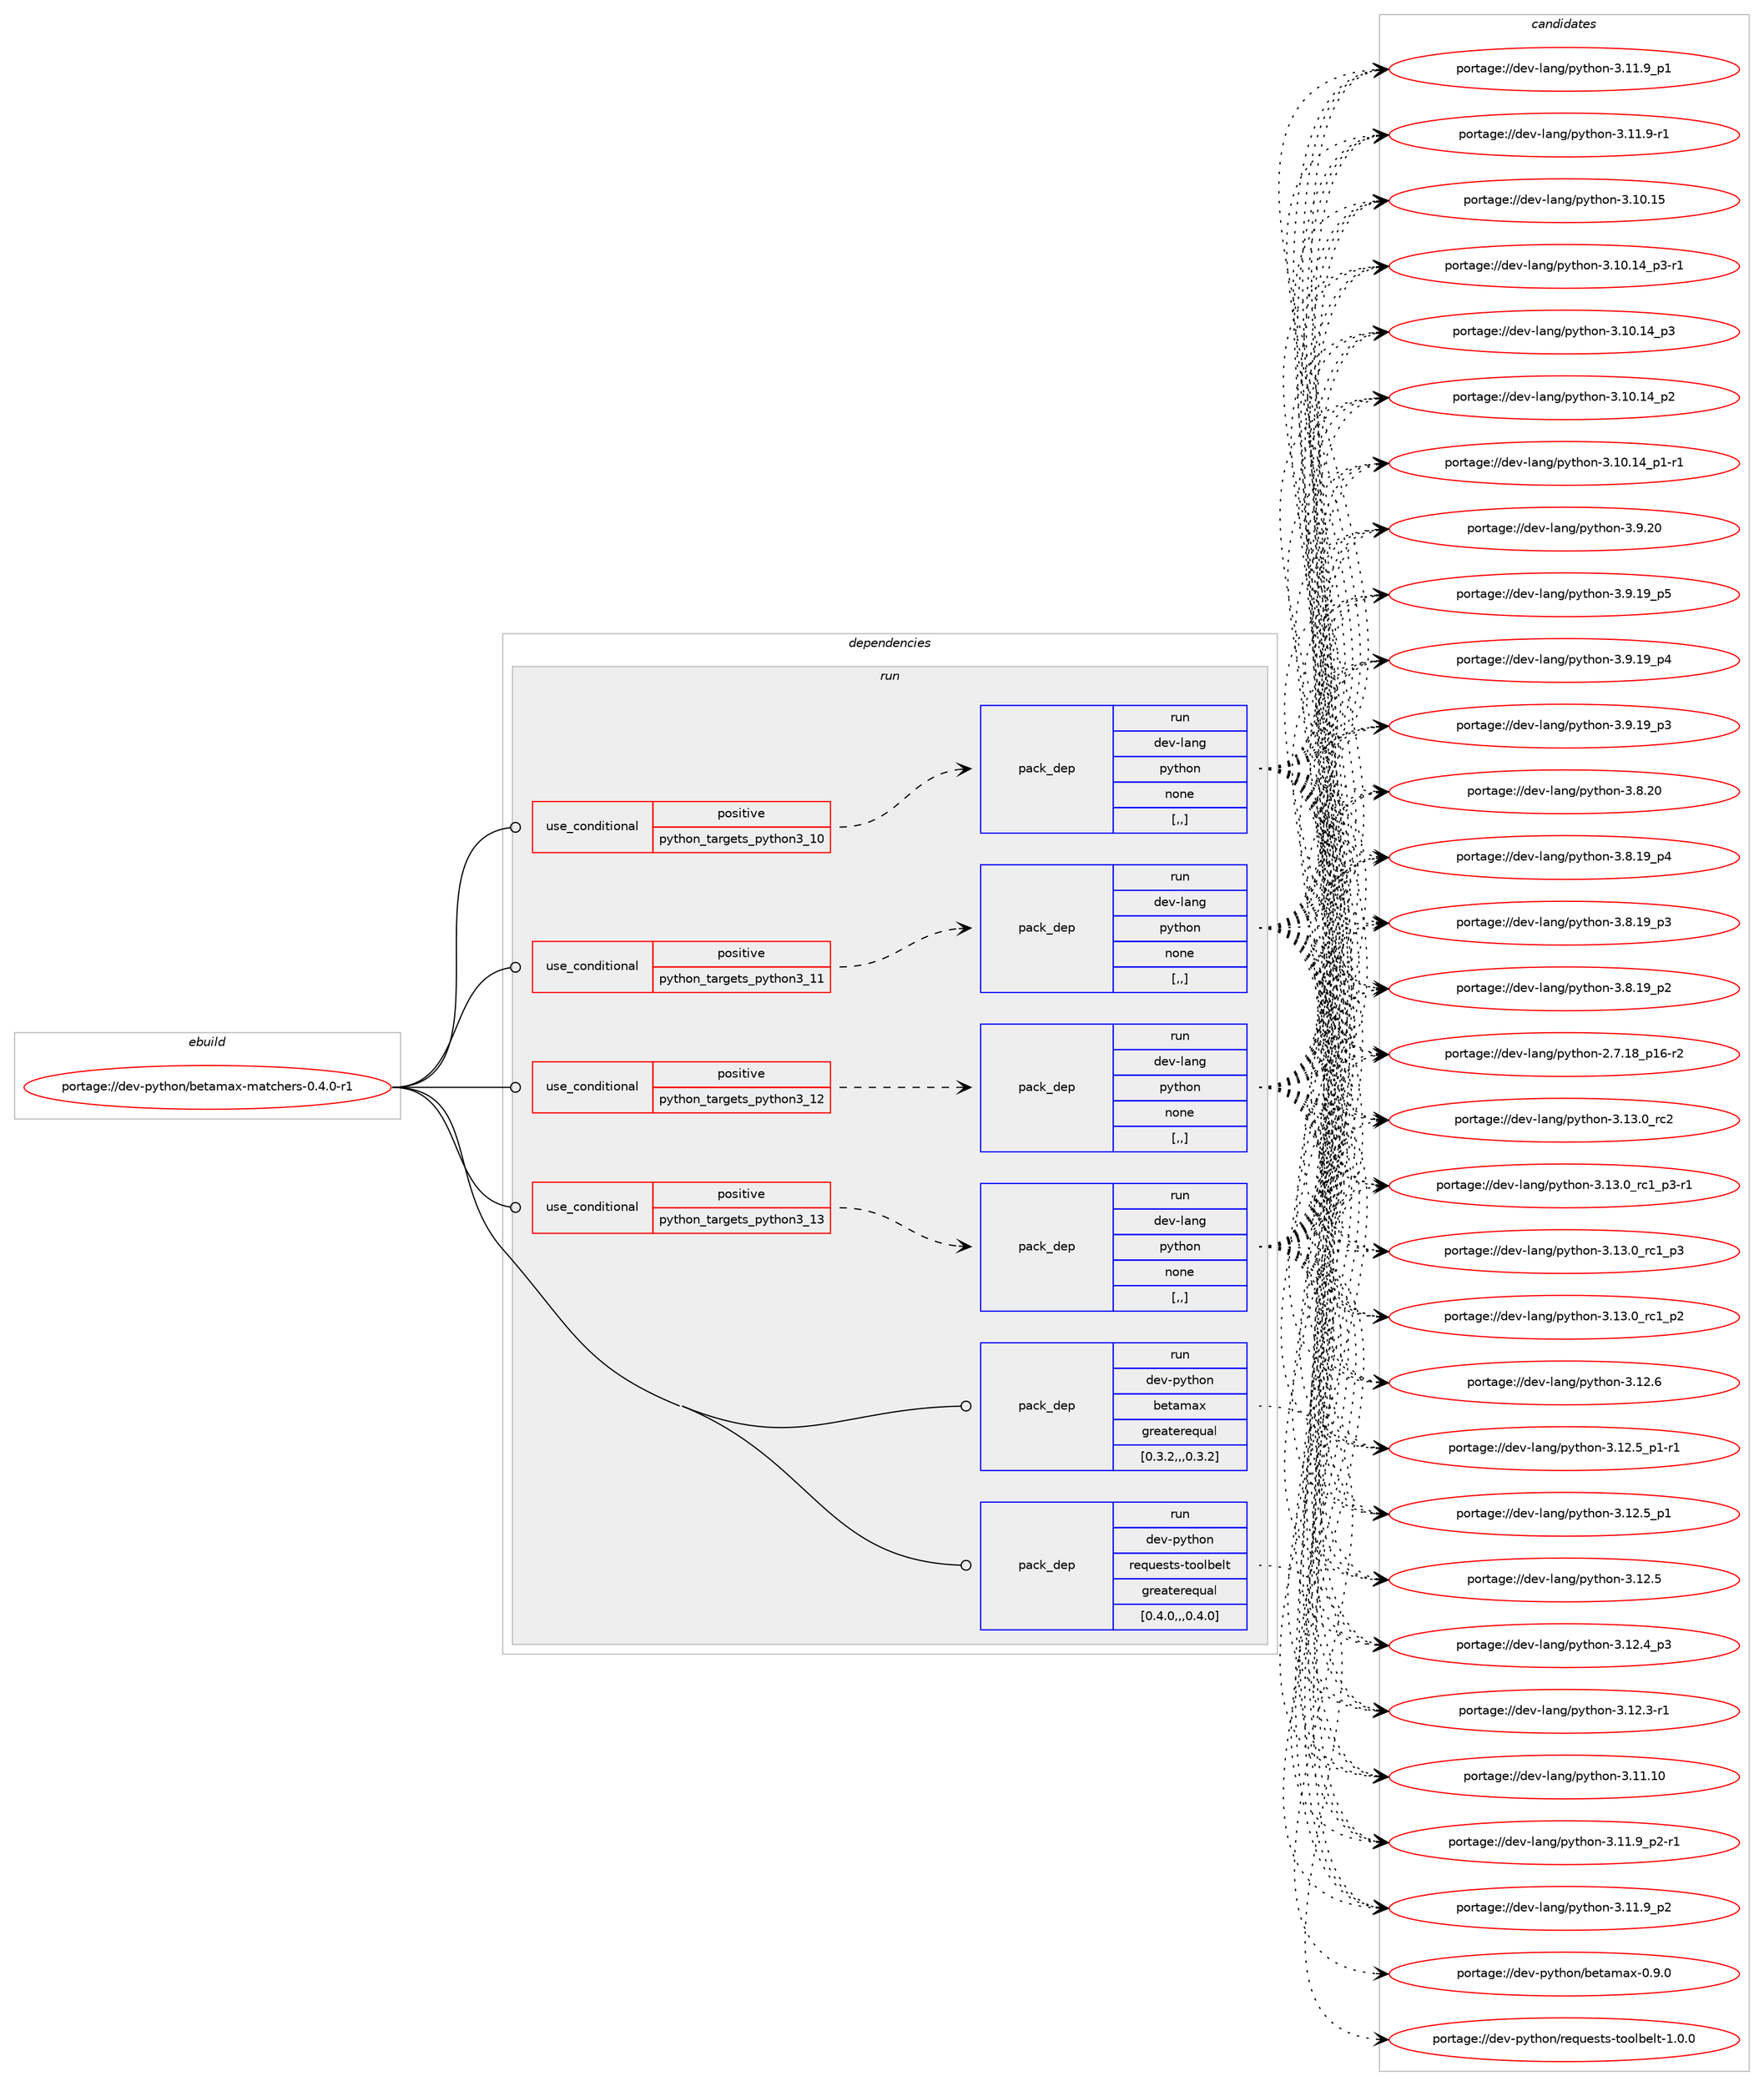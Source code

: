 digraph prolog {

# *************
# Graph options
# *************

newrank=true;
concentrate=true;
compound=true;
graph [rankdir=LR,fontname=Helvetica,fontsize=10,ranksep=1.5];#, ranksep=2.5, nodesep=0.2];
edge  [arrowhead=vee];
node  [fontname=Helvetica,fontsize=10];

# **********
# The ebuild
# **********

subgraph cluster_leftcol {
color=gray;
label=<<i>ebuild</i>>;
id [label="portage://dev-python/betamax-matchers-0.4.0-r1", color=red, width=4, href="../dev-python/betamax-matchers-0.4.0-r1.svg"];
}

# ****************
# The dependencies
# ****************

subgraph cluster_midcol {
color=gray;
label=<<i>dependencies</i>>;
subgraph cluster_compile {
fillcolor="#eeeeee";
style=filled;
label=<<i>compile</i>>;
}
subgraph cluster_compileandrun {
fillcolor="#eeeeee";
style=filled;
label=<<i>compile and run</i>>;
}
subgraph cluster_run {
fillcolor="#eeeeee";
style=filled;
label=<<i>run</i>>;
subgraph cond161501 {
dependency636884 [label=<<TABLE BORDER="0" CELLBORDER="1" CELLSPACING="0" CELLPADDING="4"><TR><TD ROWSPAN="3" CELLPADDING="10">use_conditional</TD></TR><TR><TD>positive</TD></TR><TR><TD>python_targets_python3_10</TD></TR></TABLE>>, shape=none, color=red];
subgraph pack470569 {
dependency636885 [label=<<TABLE BORDER="0" CELLBORDER="1" CELLSPACING="0" CELLPADDING="4" WIDTH="220"><TR><TD ROWSPAN="6" CELLPADDING="30">pack_dep</TD></TR><TR><TD WIDTH="110">run</TD></TR><TR><TD>dev-lang</TD></TR><TR><TD>python</TD></TR><TR><TD>none</TD></TR><TR><TD>[,,]</TD></TR></TABLE>>, shape=none, color=blue];
}
dependency636884:e -> dependency636885:w [weight=20,style="dashed",arrowhead="vee"];
}
id:e -> dependency636884:w [weight=20,style="solid",arrowhead="odot"];
subgraph cond161502 {
dependency636886 [label=<<TABLE BORDER="0" CELLBORDER="1" CELLSPACING="0" CELLPADDING="4"><TR><TD ROWSPAN="3" CELLPADDING="10">use_conditional</TD></TR><TR><TD>positive</TD></TR><TR><TD>python_targets_python3_11</TD></TR></TABLE>>, shape=none, color=red];
subgraph pack470570 {
dependency636887 [label=<<TABLE BORDER="0" CELLBORDER="1" CELLSPACING="0" CELLPADDING="4" WIDTH="220"><TR><TD ROWSPAN="6" CELLPADDING="30">pack_dep</TD></TR><TR><TD WIDTH="110">run</TD></TR><TR><TD>dev-lang</TD></TR><TR><TD>python</TD></TR><TR><TD>none</TD></TR><TR><TD>[,,]</TD></TR></TABLE>>, shape=none, color=blue];
}
dependency636886:e -> dependency636887:w [weight=20,style="dashed",arrowhead="vee"];
}
id:e -> dependency636886:w [weight=20,style="solid",arrowhead="odot"];
subgraph cond161503 {
dependency636888 [label=<<TABLE BORDER="0" CELLBORDER="1" CELLSPACING="0" CELLPADDING="4"><TR><TD ROWSPAN="3" CELLPADDING="10">use_conditional</TD></TR><TR><TD>positive</TD></TR><TR><TD>python_targets_python3_12</TD></TR></TABLE>>, shape=none, color=red];
subgraph pack470571 {
dependency636889 [label=<<TABLE BORDER="0" CELLBORDER="1" CELLSPACING="0" CELLPADDING="4" WIDTH="220"><TR><TD ROWSPAN="6" CELLPADDING="30">pack_dep</TD></TR><TR><TD WIDTH="110">run</TD></TR><TR><TD>dev-lang</TD></TR><TR><TD>python</TD></TR><TR><TD>none</TD></TR><TR><TD>[,,]</TD></TR></TABLE>>, shape=none, color=blue];
}
dependency636888:e -> dependency636889:w [weight=20,style="dashed",arrowhead="vee"];
}
id:e -> dependency636888:w [weight=20,style="solid",arrowhead="odot"];
subgraph cond161504 {
dependency636890 [label=<<TABLE BORDER="0" CELLBORDER="1" CELLSPACING="0" CELLPADDING="4"><TR><TD ROWSPAN="3" CELLPADDING="10">use_conditional</TD></TR><TR><TD>positive</TD></TR><TR><TD>python_targets_python3_13</TD></TR></TABLE>>, shape=none, color=red];
subgraph pack470572 {
dependency636891 [label=<<TABLE BORDER="0" CELLBORDER="1" CELLSPACING="0" CELLPADDING="4" WIDTH="220"><TR><TD ROWSPAN="6" CELLPADDING="30">pack_dep</TD></TR><TR><TD WIDTH="110">run</TD></TR><TR><TD>dev-lang</TD></TR><TR><TD>python</TD></TR><TR><TD>none</TD></TR><TR><TD>[,,]</TD></TR></TABLE>>, shape=none, color=blue];
}
dependency636890:e -> dependency636891:w [weight=20,style="dashed",arrowhead="vee"];
}
id:e -> dependency636890:w [weight=20,style="solid",arrowhead="odot"];
subgraph pack470573 {
dependency636892 [label=<<TABLE BORDER="0" CELLBORDER="1" CELLSPACING="0" CELLPADDING="4" WIDTH="220"><TR><TD ROWSPAN="6" CELLPADDING="30">pack_dep</TD></TR><TR><TD WIDTH="110">run</TD></TR><TR><TD>dev-python</TD></TR><TR><TD>betamax</TD></TR><TR><TD>greaterequal</TD></TR><TR><TD>[0.3.2,,,0.3.2]</TD></TR></TABLE>>, shape=none, color=blue];
}
id:e -> dependency636892:w [weight=20,style="solid",arrowhead="odot"];
subgraph pack470574 {
dependency636893 [label=<<TABLE BORDER="0" CELLBORDER="1" CELLSPACING="0" CELLPADDING="4" WIDTH="220"><TR><TD ROWSPAN="6" CELLPADDING="30">pack_dep</TD></TR><TR><TD WIDTH="110">run</TD></TR><TR><TD>dev-python</TD></TR><TR><TD>requests-toolbelt</TD></TR><TR><TD>greaterequal</TD></TR><TR><TD>[0.4.0,,,0.4.0]</TD></TR></TABLE>>, shape=none, color=blue];
}
id:e -> dependency636893:w [weight=20,style="solid",arrowhead="odot"];
}
}

# **************
# The candidates
# **************

subgraph cluster_choices {
rank=same;
color=gray;
label=<<i>candidates</i>>;

subgraph choice470569 {
color=black;
nodesep=1;
choice10010111845108971101034711212111610411111045514649514648951149950 [label="portage://dev-lang/python-3.13.0_rc2", color=red, width=4,href="../dev-lang/python-3.13.0_rc2.svg"];
choice1001011184510897110103471121211161041111104551464951464895114994995112514511449 [label="portage://dev-lang/python-3.13.0_rc1_p3-r1", color=red, width=4,href="../dev-lang/python-3.13.0_rc1_p3-r1.svg"];
choice100101118451089711010347112121116104111110455146495146489511499499511251 [label="portage://dev-lang/python-3.13.0_rc1_p3", color=red, width=4,href="../dev-lang/python-3.13.0_rc1_p3.svg"];
choice100101118451089711010347112121116104111110455146495146489511499499511250 [label="portage://dev-lang/python-3.13.0_rc1_p2", color=red, width=4,href="../dev-lang/python-3.13.0_rc1_p2.svg"];
choice10010111845108971101034711212111610411111045514649504654 [label="portage://dev-lang/python-3.12.6", color=red, width=4,href="../dev-lang/python-3.12.6.svg"];
choice1001011184510897110103471121211161041111104551464950465395112494511449 [label="portage://dev-lang/python-3.12.5_p1-r1", color=red, width=4,href="../dev-lang/python-3.12.5_p1-r1.svg"];
choice100101118451089711010347112121116104111110455146495046539511249 [label="portage://dev-lang/python-3.12.5_p1", color=red, width=4,href="../dev-lang/python-3.12.5_p1.svg"];
choice10010111845108971101034711212111610411111045514649504653 [label="portage://dev-lang/python-3.12.5", color=red, width=4,href="../dev-lang/python-3.12.5.svg"];
choice100101118451089711010347112121116104111110455146495046529511251 [label="portage://dev-lang/python-3.12.4_p3", color=red, width=4,href="../dev-lang/python-3.12.4_p3.svg"];
choice100101118451089711010347112121116104111110455146495046514511449 [label="portage://dev-lang/python-3.12.3-r1", color=red, width=4,href="../dev-lang/python-3.12.3-r1.svg"];
choice1001011184510897110103471121211161041111104551464949464948 [label="portage://dev-lang/python-3.11.10", color=red, width=4,href="../dev-lang/python-3.11.10.svg"];
choice1001011184510897110103471121211161041111104551464949465795112504511449 [label="portage://dev-lang/python-3.11.9_p2-r1", color=red, width=4,href="../dev-lang/python-3.11.9_p2-r1.svg"];
choice100101118451089711010347112121116104111110455146494946579511250 [label="portage://dev-lang/python-3.11.9_p2", color=red, width=4,href="../dev-lang/python-3.11.9_p2.svg"];
choice100101118451089711010347112121116104111110455146494946579511249 [label="portage://dev-lang/python-3.11.9_p1", color=red, width=4,href="../dev-lang/python-3.11.9_p1.svg"];
choice100101118451089711010347112121116104111110455146494946574511449 [label="portage://dev-lang/python-3.11.9-r1", color=red, width=4,href="../dev-lang/python-3.11.9-r1.svg"];
choice1001011184510897110103471121211161041111104551464948464953 [label="portage://dev-lang/python-3.10.15", color=red, width=4,href="../dev-lang/python-3.10.15.svg"];
choice100101118451089711010347112121116104111110455146494846495295112514511449 [label="portage://dev-lang/python-3.10.14_p3-r1", color=red, width=4,href="../dev-lang/python-3.10.14_p3-r1.svg"];
choice10010111845108971101034711212111610411111045514649484649529511251 [label="portage://dev-lang/python-3.10.14_p3", color=red, width=4,href="../dev-lang/python-3.10.14_p3.svg"];
choice10010111845108971101034711212111610411111045514649484649529511250 [label="portage://dev-lang/python-3.10.14_p2", color=red, width=4,href="../dev-lang/python-3.10.14_p2.svg"];
choice100101118451089711010347112121116104111110455146494846495295112494511449 [label="portage://dev-lang/python-3.10.14_p1-r1", color=red, width=4,href="../dev-lang/python-3.10.14_p1-r1.svg"];
choice10010111845108971101034711212111610411111045514657465048 [label="portage://dev-lang/python-3.9.20", color=red, width=4,href="../dev-lang/python-3.9.20.svg"];
choice100101118451089711010347112121116104111110455146574649579511253 [label="portage://dev-lang/python-3.9.19_p5", color=red, width=4,href="../dev-lang/python-3.9.19_p5.svg"];
choice100101118451089711010347112121116104111110455146574649579511252 [label="portage://dev-lang/python-3.9.19_p4", color=red, width=4,href="../dev-lang/python-3.9.19_p4.svg"];
choice100101118451089711010347112121116104111110455146574649579511251 [label="portage://dev-lang/python-3.9.19_p3", color=red, width=4,href="../dev-lang/python-3.9.19_p3.svg"];
choice10010111845108971101034711212111610411111045514656465048 [label="portage://dev-lang/python-3.8.20", color=red, width=4,href="../dev-lang/python-3.8.20.svg"];
choice100101118451089711010347112121116104111110455146564649579511252 [label="portage://dev-lang/python-3.8.19_p4", color=red, width=4,href="../dev-lang/python-3.8.19_p4.svg"];
choice100101118451089711010347112121116104111110455146564649579511251 [label="portage://dev-lang/python-3.8.19_p3", color=red, width=4,href="../dev-lang/python-3.8.19_p3.svg"];
choice100101118451089711010347112121116104111110455146564649579511250 [label="portage://dev-lang/python-3.8.19_p2", color=red, width=4,href="../dev-lang/python-3.8.19_p2.svg"];
choice100101118451089711010347112121116104111110455046554649569511249544511450 [label="portage://dev-lang/python-2.7.18_p16-r2", color=red, width=4,href="../dev-lang/python-2.7.18_p16-r2.svg"];
dependency636885:e -> choice10010111845108971101034711212111610411111045514649514648951149950:w [style=dotted,weight="100"];
dependency636885:e -> choice1001011184510897110103471121211161041111104551464951464895114994995112514511449:w [style=dotted,weight="100"];
dependency636885:e -> choice100101118451089711010347112121116104111110455146495146489511499499511251:w [style=dotted,weight="100"];
dependency636885:e -> choice100101118451089711010347112121116104111110455146495146489511499499511250:w [style=dotted,weight="100"];
dependency636885:e -> choice10010111845108971101034711212111610411111045514649504654:w [style=dotted,weight="100"];
dependency636885:e -> choice1001011184510897110103471121211161041111104551464950465395112494511449:w [style=dotted,weight="100"];
dependency636885:e -> choice100101118451089711010347112121116104111110455146495046539511249:w [style=dotted,weight="100"];
dependency636885:e -> choice10010111845108971101034711212111610411111045514649504653:w [style=dotted,weight="100"];
dependency636885:e -> choice100101118451089711010347112121116104111110455146495046529511251:w [style=dotted,weight="100"];
dependency636885:e -> choice100101118451089711010347112121116104111110455146495046514511449:w [style=dotted,weight="100"];
dependency636885:e -> choice1001011184510897110103471121211161041111104551464949464948:w [style=dotted,weight="100"];
dependency636885:e -> choice1001011184510897110103471121211161041111104551464949465795112504511449:w [style=dotted,weight="100"];
dependency636885:e -> choice100101118451089711010347112121116104111110455146494946579511250:w [style=dotted,weight="100"];
dependency636885:e -> choice100101118451089711010347112121116104111110455146494946579511249:w [style=dotted,weight="100"];
dependency636885:e -> choice100101118451089711010347112121116104111110455146494946574511449:w [style=dotted,weight="100"];
dependency636885:e -> choice1001011184510897110103471121211161041111104551464948464953:w [style=dotted,weight="100"];
dependency636885:e -> choice100101118451089711010347112121116104111110455146494846495295112514511449:w [style=dotted,weight="100"];
dependency636885:e -> choice10010111845108971101034711212111610411111045514649484649529511251:w [style=dotted,weight="100"];
dependency636885:e -> choice10010111845108971101034711212111610411111045514649484649529511250:w [style=dotted,weight="100"];
dependency636885:e -> choice100101118451089711010347112121116104111110455146494846495295112494511449:w [style=dotted,weight="100"];
dependency636885:e -> choice10010111845108971101034711212111610411111045514657465048:w [style=dotted,weight="100"];
dependency636885:e -> choice100101118451089711010347112121116104111110455146574649579511253:w [style=dotted,weight="100"];
dependency636885:e -> choice100101118451089711010347112121116104111110455146574649579511252:w [style=dotted,weight="100"];
dependency636885:e -> choice100101118451089711010347112121116104111110455146574649579511251:w [style=dotted,weight="100"];
dependency636885:e -> choice10010111845108971101034711212111610411111045514656465048:w [style=dotted,weight="100"];
dependency636885:e -> choice100101118451089711010347112121116104111110455146564649579511252:w [style=dotted,weight="100"];
dependency636885:e -> choice100101118451089711010347112121116104111110455146564649579511251:w [style=dotted,weight="100"];
dependency636885:e -> choice100101118451089711010347112121116104111110455146564649579511250:w [style=dotted,weight="100"];
dependency636885:e -> choice100101118451089711010347112121116104111110455046554649569511249544511450:w [style=dotted,weight="100"];
}
subgraph choice470570 {
color=black;
nodesep=1;
choice10010111845108971101034711212111610411111045514649514648951149950 [label="portage://dev-lang/python-3.13.0_rc2", color=red, width=4,href="../dev-lang/python-3.13.0_rc2.svg"];
choice1001011184510897110103471121211161041111104551464951464895114994995112514511449 [label="portage://dev-lang/python-3.13.0_rc1_p3-r1", color=red, width=4,href="../dev-lang/python-3.13.0_rc1_p3-r1.svg"];
choice100101118451089711010347112121116104111110455146495146489511499499511251 [label="portage://dev-lang/python-3.13.0_rc1_p3", color=red, width=4,href="../dev-lang/python-3.13.0_rc1_p3.svg"];
choice100101118451089711010347112121116104111110455146495146489511499499511250 [label="portage://dev-lang/python-3.13.0_rc1_p2", color=red, width=4,href="../dev-lang/python-3.13.0_rc1_p2.svg"];
choice10010111845108971101034711212111610411111045514649504654 [label="portage://dev-lang/python-3.12.6", color=red, width=4,href="../dev-lang/python-3.12.6.svg"];
choice1001011184510897110103471121211161041111104551464950465395112494511449 [label="portage://dev-lang/python-3.12.5_p1-r1", color=red, width=4,href="../dev-lang/python-3.12.5_p1-r1.svg"];
choice100101118451089711010347112121116104111110455146495046539511249 [label="portage://dev-lang/python-3.12.5_p1", color=red, width=4,href="../dev-lang/python-3.12.5_p1.svg"];
choice10010111845108971101034711212111610411111045514649504653 [label="portage://dev-lang/python-3.12.5", color=red, width=4,href="../dev-lang/python-3.12.5.svg"];
choice100101118451089711010347112121116104111110455146495046529511251 [label="portage://dev-lang/python-3.12.4_p3", color=red, width=4,href="../dev-lang/python-3.12.4_p3.svg"];
choice100101118451089711010347112121116104111110455146495046514511449 [label="portage://dev-lang/python-3.12.3-r1", color=red, width=4,href="../dev-lang/python-3.12.3-r1.svg"];
choice1001011184510897110103471121211161041111104551464949464948 [label="portage://dev-lang/python-3.11.10", color=red, width=4,href="../dev-lang/python-3.11.10.svg"];
choice1001011184510897110103471121211161041111104551464949465795112504511449 [label="portage://dev-lang/python-3.11.9_p2-r1", color=red, width=4,href="../dev-lang/python-3.11.9_p2-r1.svg"];
choice100101118451089711010347112121116104111110455146494946579511250 [label="portage://dev-lang/python-3.11.9_p2", color=red, width=4,href="../dev-lang/python-3.11.9_p2.svg"];
choice100101118451089711010347112121116104111110455146494946579511249 [label="portage://dev-lang/python-3.11.9_p1", color=red, width=4,href="../dev-lang/python-3.11.9_p1.svg"];
choice100101118451089711010347112121116104111110455146494946574511449 [label="portage://dev-lang/python-3.11.9-r1", color=red, width=4,href="../dev-lang/python-3.11.9-r1.svg"];
choice1001011184510897110103471121211161041111104551464948464953 [label="portage://dev-lang/python-3.10.15", color=red, width=4,href="../dev-lang/python-3.10.15.svg"];
choice100101118451089711010347112121116104111110455146494846495295112514511449 [label="portage://dev-lang/python-3.10.14_p3-r1", color=red, width=4,href="../dev-lang/python-3.10.14_p3-r1.svg"];
choice10010111845108971101034711212111610411111045514649484649529511251 [label="portage://dev-lang/python-3.10.14_p3", color=red, width=4,href="../dev-lang/python-3.10.14_p3.svg"];
choice10010111845108971101034711212111610411111045514649484649529511250 [label="portage://dev-lang/python-3.10.14_p2", color=red, width=4,href="../dev-lang/python-3.10.14_p2.svg"];
choice100101118451089711010347112121116104111110455146494846495295112494511449 [label="portage://dev-lang/python-3.10.14_p1-r1", color=red, width=4,href="../dev-lang/python-3.10.14_p1-r1.svg"];
choice10010111845108971101034711212111610411111045514657465048 [label="portage://dev-lang/python-3.9.20", color=red, width=4,href="../dev-lang/python-3.9.20.svg"];
choice100101118451089711010347112121116104111110455146574649579511253 [label="portage://dev-lang/python-3.9.19_p5", color=red, width=4,href="../dev-lang/python-3.9.19_p5.svg"];
choice100101118451089711010347112121116104111110455146574649579511252 [label="portage://dev-lang/python-3.9.19_p4", color=red, width=4,href="../dev-lang/python-3.9.19_p4.svg"];
choice100101118451089711010347112121116104111110455146574649579511251 [label="portage://dev-lang/python-3.9.19_p3", color=red, width=4,href="../dev-lang/python-3.9.19_p3.svg"];
choice10010111845108971101034711212111610411111045514656465048 [label="portage://dev-lang/python-3.8.20", color=red, width=4,href="../dev-lang/python-3.8.20.svg"];
choice100101118451089711010347112121116104111110455146564649579511252 [label="portage://dev-lang/python-3.8.19_p4", color=red, width=4,href="../dev-lang/python-3.8.19_p4.svg"];
choice100101118451089711010347112121116104111110455146564649579511251 [label="portage://dev-lang/python-3.8.19_p3", color=red, width=4,href="../dev-lang/python-3.8.19_p3.svg"];
choice100101118451089711010347112121116104111110455146564649579511250 [label="portage://dev-lang/python-3.8.19_p2", color=red, width=4,href="../dev-lang/python-3.8.19_p2.svg"];
choice100101118451089711010347112121116104111110455046554649569511249544511450 [label="portage://dev-lang/python-2.7.18_p16-r2", color=red, width=4,href="../dev-lang/python-2.7.18_p16-r2.svg"];
dependency636887:e -> choice10010111845108971101034711212111610411111045514649514648951149950:w [style=dotted,weight="100"];
dependency636887:e -> choice1001011184510897110103471121211161041111104551464951464895114994995112514511449:w [style=dotted,weight="100"];
dependency636887:e -> choice100101118451089711010347112121116104111110455146495146489511499499511251:w [style=dotted,weight="100"];
dependency636887:e -> choice100101118451089711010347112121116104111110455146495146489511499499511250:w [style=dotted,weight="100"];
dependency636887:e -> choice10010111845108971101034711212111610411111045514649504654:w [style=dotted,weight="100"];
dependency636887:e -> choice1001011184510897110103471121211161041111104551464950465395112494511449:w [style=dotted,weight="100"];
dependency636887:e -> choice100101118451089711010347112121116104111110455146495046539511249:w [style=dotted,weight="100"];
dependency636887:e -> choice10010111845108971101034711212111610411111045514649504653:w [style=dotted,weight="100"];
dependency636887:e -> choice100101118451089711010347112121116104111110455146495046529511251:w [style=dotted,weight="100"];
dependency636887:e -> choice100101118451089711010347112121116104111110455146495046514511449:w [style=dotted,weight="100"];
dependency636887:e -> choice1001011184510897110103471121211161041111104551464949464948:w [style=dotted,weight="100"];
dependency636887:e -> choice1001011184510897110103471121211161041111104551464949465795112504511449:w [style=dotted,weight="100"];
dependency636887:e -> choice100101118451089711010347112121116104111110455146494946579511250:w [style=dotted,weight="100"];
dependency636887:e -> choice100101118451089711010347112121116104111110455146494946579511249:w [style=dotted,weight="100"];
dependency636887:e -> choice100101118451089711010347112121116104111110455146494946574511449:w [style=dotted,weight="100"];
dependency636887:e -> choice1001011184510897110103471121211161041111104551464948464953:w [style=dotted,weight="100"];
dependency636887:e -> choice100101118451089711010347112121116104111110455146494846495295112514511449:w [style=dotted,weight="100"];
dependency636887:e -> choice10010111845108971101034711212111610411111045514649484649529511251:w [style=dotted,weight="100"];
dependency636887:e -> choice10010111845108971101034711212111610411111045514649484649529511250:w [style=dotted,weight="100"];
dependency636887:e -> choice100101118451089711010347112121116104111110455146494846495295112494511449:w [style=dotted,weight="100"];
dependency636887:e -> choice10010111845108971101034711212111610411111045514657465048:w [style=dotted,weight="100"];
dependency636887:e -> choice100101118451089711010347112121116104111110455146574649579511253:w [style=dotted,weight="100"];
dependency636887:e -> choice100101118451089711010347112121116104111110455146574649579511252:w [style=dotted,weight="100"];
dependency636887:e -> choice100101118451089711010347112121116104111110455146574649579511251:w [style=dotted,weight="100"];
dependency636887:e -> choice10010111845108971101034711212111610411111045514656465048:w [style=dotted,weight="100"];
dependency636887:e -> choice100101118451089711010347112121116104111110455146564649579511252:w [style=dotted,weight="100"];
dependency636887:e -> choice100101118451089711010347112121116104111110455146564649579511251:w [style=dotted,weight="100"];
dependency636887:e -> choice100101118451089711010347112121116104111110455146564649579511250:w [style=dotted,weight="100"];
dependency636887:e -> choice100101118451089711010347112121116104111110455046554649569511249544511450:w [style=dotted,weight="100"];
}
subgraph choice470571 {
color=black;
nodesep=1;
choice10010111845108971101034711212111610411111045514649514648951149950 [label="portage://dev-lang/python-3.13.0_rc2", color=red, width=4,href="../dev-lang/python-3.13.0_rc2.svg"];
choice1001011184510897110103471121211161041111104551464951464895114994995112514511449 [label="portage://dev-lang/python-3.13.0_rc1_p3-r1", color=red, width=4,href="../dev-lang/python-3.13.0_rc1_p3-r1.svg"];
choice100101118451089711010347112121116104111110455146495146489511499499511251 [label="portage://dev-lang/python-3.13.0_rc1_p3", color=red, width=4,href="../dev-lang/python-3.13.0_rc1_p3.svg"];
choice100101118451089711010347112121116104111110455146495146489511499499511250 [label="portage://dev-lang/python-3.13.0_rc1_p2", color=red, width=4,href="../dev-lang/python-3.13.0_rc1_p2.svg"];
choice10010111845108971101034711212111610411111045514649504654 [label="portage://dev-lang/python-3.12.6", color=red, width=4,href="../dev-lang/python-3.12.6.svg"];
choice1001011184510897110103471121211161041111104551464950465395112494511449 [label="portage://dev-lang/python-3.12.5_p1-r1", color=red, width=4,href="../dev-lang/python-3.12.5_p1-r1.svg"];
choice100101118451089711010347112121116104111110455146495046539511249 [label="portage://dev-lang/python-3.12.5_p1", color=red, width=4,href="../dev-lang/python-3.12.5_p1.svg"];
choice10010111845108971101034711212111610411111045514649504653 [label="portage://dev-lang/python-3.12.5", color=red, width=4,href="../dev-lang/python-3.12.5.svg"];
choice100101118451089711010347112121116104111110455146495046529511251 [label="portage://dev-lang/python-3.12.4_p3", color=red, width=4,href="../dev-lang/python-3.12.4_p3.svg"];
choice100101118451089711010347112121116104111110455146495046514511449 [label="portage://dev-lang/python-3.12.3-r1", color=red, width=4,href="../dev-lang/python-3.12.3-r1.svg"];
choice1001011184510897110103471121211161041111104551464949464948 [label="portage://dev-lang/python-3.11.10", color=red, width=4,href="../dev-lang/python-3.11.10.svg"];
choice1001011184510897110103471121211161041111104551464949465795112504511449 [label="portage://dev-lang/python-3.11.9_p2-r1", color=red, width=4,href="../dev-lang/python-3.11.9_p2-r1.svg"];
choice100101118451089711010347112121116104111110455146494946579511250 [label="portage://dev-lang/python-3.11.9_p2", color=red, width=4,href="../dev-lang/python-3.11.9_p2.svg"];
choice100101118451089711010347112121116104111110455146494946579511249 [label="portage://dev-lang/python-3.11.9_p1", color=red, width=4,href="../dev-lang/python-3.11.9_p1.svg"];
choice100101118451089711010347112121116104111110455146494946574511449 [label="portage://dev-lang/python-3.11.9-r1", color=red, width=4,href="../dev-lang/python-3.11.9-r1.svg"];
choice1001011184510897110103471121211161041111104551464948464953 [label="portage://dev-lang/python-3.10.15", color=red, width=4,href="../dev-lang/python-3.10.15.svg"];
choice100101118451089711010347112121116104111110455146494846495295112514511449 [label="portage://dev-lang/python-3.10.14_p3-r1", color=red, width=4,href="../dev-lang/python-3.10.14_p3-r1.svg"];
choice10010111845108971101034711212111610411111045514649484649529511251 [label="portage://dev-lang/python-3.10.14_p3", color=red, width=4,href="../dev-lang/python-3.10.14_p3.svg"];
choice10010111845108971101034711212111610411111045514649484649529511250 [label="portage://dev-lang/python-3.10.14_p2", color=red, width=4,href="../dev-lang/python-3.10.14_p2.svg"];
choice100101118451089711010347112121116104111110455146494846495295112494511449 [label="portage://dev-lang/python-3.10.14_p1-r1", color=red, width=4,href="../dev-lang/python-3.10.14_p1-r1.svg"];
choice10010111845108971101034711212111610411111045514657465048 [label="portage://dev-lang/python-3.9.20", color=red, width=4,href="../dev-lang/python-3.9.20.svg"];
choice100101118451089711010347112121116104111110455146574649579511253 [label="portage://dev-lang/python-3.9.19_p5", color=red, width=4,href="../dev-lang/python-3.9.19_p5.svg"];
choice100101118451089711010347112121116104111110455146574649579511252 [label="portage://dev-lang/python-3.9.19_p4", color=red, width=4,href="../dev-lang/python-3.9.19_p4.svg"];
choice100101118451089711010347112121116104111110455146574649579511251 [label="portage://dev-lang/python-3.9.19_p3", color=red, width=4,href="../dev-lang/python-3.9.19_p3.svg"];
choice10010111845108971101034711212111610411111045514656465048 [label="portage://dev-lang/python-3.8.20", color=red, width=4,href="../dev-lang/python-3.8.20.svg"];
choice100101118451089711010347112121116104111110455146564649579511252 [label="portage://dev-lang/python-3.8.19_p4", color=red, width=4,href="../dev-lang/python-3.8.19_p4.svg"];
choice100101118451089711010347112121116104111110455146564649579511251 [label="portage://dev-lang/python-3.8.19_p3", color=red, width=4,href="../dev-lang/python-3.8.19_p3.svg"];
choice100101118451089711010347112121116104111110455146564649579511250 [label="portage://dev-lang/python-3.8.19_p2", color=red, width=4,href="../dev-lang/python-3.8.19_p2.svg"];
choice100101118451089711010347112121116104111110455046554649569511249544511450 [label="portage://dev-lang/python-2.7.18_p16-r2", color=red, width=4,href="../dev-lang/python-2.7.18_p16-r2.svg"];
dependency636889:e -> choice10010111845108971101034711212111610411111045514649514648951149950:w [style=dotted,weight="100"];
dependency636889:e -> choice1001011184510897110103471121211161041111104551464951464895114994995112514511449:w [style=dotted,weight="100"];
dependency636889:e -> choice100101118451089711010347112121116104111110455146495146489511499499511251:w [style=dotted,weight="100"];
dependency636889:e -> choice100101118451089711010347112121116104111110455146495146489511499499511250:w [style=dotted,weight="100"];
dependency636889:e -> choice10010111845108971101034711212111610411111045514649504654:w [style=dotted,weight="100"];
dependency636889:e -> choice1001011184510897110103471121211161041111104551464950465395112494511449:w [style=dotted,weight="100"];
dependency636889:e -> choice100101118451089711010347112121116104111110455146495046539511249:w [style=dotted,weight="100"];
dependency636889:e -> choice10010111845108971101034711212111610411111045514649504653:w [style=dotted,weight="100"];
dependency636889:e -> choice100101118451089711010347112121116104111110455146495046529511251:w [style=dotted,weight="100"];
dependency636889:e -> choice100101118451089711010347112121116104111110455146495046514511449:w [style=dotted,weight="100"];
dependency636889:e -> choice1001011184510897110103471121211161041111104551464949464948:w [style=dotted,weight="100"];
dependency636889:e -> choice1001011184510897110103471121211161041111104551464949465795112504511449:w [style=dotted,weight="100"];
dependency636889:e -> choice100101118451089711010347112121116104111110455146494946579511250:w [style=dotted,weight="100"];
dependency636889:e -> choice100101118451089711010347112121116104111110455146494946579511249:w [style=dotted,weight="100"];
dependency636889:e -> choice100101118451089711010347112121116104111110455146494946574511449:w [style=dotted,weight="100"];
dependency636889:e -> choice1001011184510897110103471121211161041111104551464948464953:w [style=dotted,weight="100"];
dependency636889:e -> choice100101118451089711010347112121116104111110455146494846495295112514511449:w [style=dotted,weight="100"];
dependency636889:e -> choice10010111845108971101034711212111610411111045514649484649529511251:w [style=dotted,weight="100"];
dependency636889:e -> choice10010111845108971101034711212111610411111045514649484649529511250:w [style=dotted,weight="100"];
dependency636889:e -> choice100101118451089711010347112121116104111110455146494846495295112494511449:w [style=dotted,weight="100"];
dependency636889:e -> choice10010111845108971101034711212111610411111045514657465048:w [style=dotted,weight="100"];
dependency636889:e -> choice100101118451089711010347112121116104111110455146574649579511253:w [style=dotted,weight="100"];
dependency636889:e -> choice100101118451089711010347112121116104111110455146574649579511252:w [style=dotted,weight="100"];
dependency636889:e -> choice100101118451089711010347112121116104111110455146574649579511251:w [style=dotted,weight="100"];
dependency636889:e -> choice10010111845108971101034711212111610411111045514656465048:w [style=dotted,weight="100"];
dependency636889:e -> choice100101118451089711010347112121116104111110455146564649579511252:w [style=dotted,weight="100"];
dependency636889:e -> choice100101118451089711010347112121116104111110455146564649579511251:w [style=dotted,weight="100"];
dependency636889:e -> choice100101118451089711010347112121116104111110455146564649579511250:w [style=dotted,weight="100"];
dependency636889:e -> choice100101118451089711010347112121116104111110455046554649569511249544511450:w [style=dotted,weight="100"];
}
subgraph choice470572 {
color=black;
nodesep=1;
choice10010111845108971101034711212111610411111045514649514648951149950 [label="portage://dev-lang/python-3.13.0_rc2", color=red, width=4,href="../dev-lang/python-3.13.0_rc2.svg"];
choice1001011184510897110103471121211161041111104551464951464895114994995112514511449 [label="portage://dev-lang/python-3.13.0_rc1_p3-r1", color=red, width=4,href="../dev-lang/python-3.13.0_rc1_p3-r1.svg"];
choice100101118451089711010347112121116104111110455146495146489511499499511251 [label="portage://dev-lang/python-3.13.0_rc1_p3", color=red, width=4,href="../dev-lang/python-3.13.0_rc1_p3.svg"];
choice100101118451089711010347112121116104111110455146495146489511499499511250 [label="portage://dev-lang/python-3.13.0_rc1_p2", color=red, width=4,href="../dev-lang/python-3.13.0_rc1_p2.svg"];
choice10010111845108971101034711212111610411111045514649504654 [label="portage://dev-lang/python-3.12.6", color=red, width=4,href="../dev-lang/python-3.12.6.svg"];
choice1001011184510897110103471121211161041111104551464950465395112494511449 [label="portage://dev-lang/python-3.12.5_p1-r1", color=red, width=4,href="../dev-lang/python-3.12.5_p1-r1.svg"];
choice100101118451089711010347112121116104111110455146495046539511249 [label="portage://dev-lang/python-3.12.5_p1", color=red, width=4,href="../dev-lang/python-3.12.5_p1.svg"];
choice10010111845108971101034711212111610411111045514649504653 [label="portage://dev-lang/python-3.12.5", color=red, width=4,href="../dev-lang/python-3.12.5.svg"];
choice100101118451089711010347112121116104111110455146495046529511251 [label="portage://dev-lang/python-3.12.4_p3", color=red, width=4,href="../dev-lang/python-3.12.4_p3.svg"];
choice100101118451089711010347112121116104111110455146495046514511449 [label="portage://dev-lang/python-3.12.3-r1", color=red, width=4,href="../dev-lang/python-3.12.3-r1.svg"];
choice1001011184510897110103471121211161041111104551464949464948 [label="portage://dev-lang/python-3.11.10", color=red, width=4,href="../dev-lang/python-3.11.10.svg"];
choice1001011184510897110103471121211161041111104551464949465795112504511449 [label="portage://dev-lang/python-3.11.9_p2-r1", color=red, width=4,href="../dev-lang/python-3.11.9_p2-r1.svg"];
choice100101118451089711010347112121116104111110455146494946579511250 [label="portage://dev-lang/python-3.11.9_p2", color=red, width=4,href="../dev-lang/python-3.11.9_p2.svg"];
choice100101118451089711010347112121116104111110455146494946579511249 [label="portage://dev-lang/python-3.11.9_p1", color=red, width=4,href="../dev-lang/python-3.11.9_p1.svg"];
choice100101118451089711010347112121116104111110455146494946574511449 [label="portage://dev-lang/python-3.11.9-r1", color=red, width=4,href="../dev-lang/python-3.11.9-r1.svg"];
choice1001011184510897110103471121211161041111104551464948464953 [label="portage://dev-lang/python-3.10.15", color=red, width=4,href="../dev-lang/python-3.10.15.svg"];
choice100101118451089711010347112121116104111110455146494846495295112514511449 [label="portage://dev-lang/python-3.10.14_p3-r1", color=red, width=4,href="../dev-lang/python-3.10.14_p3-r1.svg"];
choice10010111845108971101034711212111610411111045514649484649529511251 [label="portage://dev-lang/python-3.10.14_p3", color=red, width=4,href="../dev-lang/python-3.10.14_p3.svg"];
choice10010111845108971101034711212111610411111045514649484649529511250 [label="portage://dev-lang/python-3.10.14_p2", color=red, width=4,href="../dev-lang/python-3.10.14_p2.svg"];
choice100101118451089711010347112121116104111110455146494846495295112494511449 [label="portage://dev-lang/python-3.10.14_p1-r1", color=red, width=4,href="../dev-lang/python-3.10.14_p1-r1.svg"];
choice10010111845108971101034711212111610411111045514657465048 [label="portage://dev-lang/python-3.9.20", color=red, width=4,href="../dev-lang/python-3.9.20.svg"];
choice100101118451089711010347112121116104111110455146574649579511253 [label="portage://dev-lang/python-3.9.19_p5", color=red, width=4,href="../dev-lang/python-3.9.19_p5.svg"];
choice100101118451089711010347112121116104111110455146574649579511252 [label="portage://dev-lang/python-3.9.19_p4", color=red, width=4,href="../dev-lang/python-3.9.19_p4.svg"];
choice100101118451089711010347112121116104111110455146574649579511251 [label="portage://dev-lang/python-3.9.19_p3", color=red, width=4,href="../dev-lang/python-3.9.19_p3.svg"];
choice10010111845108971101034711212111610411111045514656465048 [label="portage://dev-lang/python-3.8.20", color=red, width=4,href="../dev-lang/python-3.8.20.svg"];
choice100101118451089711010347112121116104111110455146564649579511252 [label="portage://dev-lang/python-3.8.19_p4", color=red, width=4,href="../dev-lang/python-3.8.19_p4.svg"];
choice100101118451089711010347112121116104111110455146564649579511251 [label="portage://dev-lang/python-3.8.19_p3", color=red, width=4,href="../dev-lang/python-3.8.19_p3.svg"];
choice100101118451089711010347112121116104111110455146564649579511250 [label="portage://dev-lang/python-3.8.19_p2", color=red, width=4,href="../dev-lang/python-3.8.19_p2.svg"];
choice100101118451089711010347112121116104111110455046554649569511249544511450 [label="portage://dev-lang/python-2.7.18_p16-r2", color=red, width=4,href="../dev-lang/python-2.7.18_p16-r2.svg"];
dependency636891:e -> choice10010111845108971101034711212111610411111045514649514648951149950:w [style=dotted,weight="100"];
dependency636891:e -> choice1001011184510897110103471121211161041111104551464951464895114994995112514511449:w [style=dotted,weight="100"];
dependency636891:e -> choice100101118451089711010347112121116104111110455146495146489511499499511251:w [style=dotted,weight="100"];
dependency636891:e -> choice100101118451089711010347112121116104111110455146495146489511499499511250:w [style=dotted,weight="100"];
dependency636891:e -> choice10010111845108971101034711212111610411111045514649504654:w [style=dotted,weight="100"];
dependency636891:e -> choice1001011184510897110103471121211161041111104551464950465395112494511449:w [style=dotted,weight="100"];
dependency636891:e -> choice100101118451089711010347112121116104111110455146495046539511249:w [style=dotted,weight="100"];
dependency636891:e -> choice10010111845108971101034711212111610411111045514649504653:w [style=dotted,weight="100"];
dependency636891:e -> choice100101118451089711010347112121116104111110455146495046529511251:w [style=dotted,weight="100"];
dependency636891:e -> choice100101118451089711010347112121116104111110455146495046514511449:w [style=dotted,weight="100"];
dependency636891:e -> choice1001011184510897110103471121211161041111104551464949464948:w [style=dotted,weight="100"];
dependency636891:e -> choice1001011184510897110103471121211161041111104551464949465795112504511449:w [style=dotted,weight="100"];
dependency636891:e -> choice100101118451089711010347112121116104111110455146494946579511250:w [style=dotted,weight="100"];
dependency636891:e -> choice100101118451089711010347112121116104111110455146494946579511249:w [style=dotted,weight="100"];
dependency636891:e -> choice100101118451089711010347112121116104111110455146494946574511449:w [style=dotted,weight="100"];
dependency636891:e -> choice1001011184510897110103471121211161041111104551464948464953:w [style=dotted,weight="100"];
dependency636891:e -> choice100101118451089711010347112121116104111110455146494846495295112514511449:w [style=dotted,weight="100"];
dependency636891:e -> choice10010111845108971101034711212111610411111045514649484649529511251:w [style=dotted,weight="100"];
dependency636891:e -> choice10010111845108971101034711212111610411111045514649484649529511250:w [style=dotted,weight="100"];
dependency636891:e -> choice100101118451089711010347112121116104111110455146494846495295112494511449:w [style=dotted,weight="100"];
dependency636891:e -> choice10010111845108971101034711212111610411111045514657465048:w [style=dotted,weight="100"];
dependency636891:e -> choice100101118451089711010347112121116104111110455146574649579511253:w [style=dotted,weight="100"];
dependency636891:e -> choice100101118451089711010347112121116104111110455146574649579511252:w [style=dotted,weight="100"];
dependency636891:e -> choice100101118451089711010347112121116104111110455146574649579511251:w [style=dotted,weight="100"];
dependency636891:e -> choice10010111845108971101034711212111610411111045514656465048:w [style=dotted,weight="100"];
dependency636891:e -> choice100101118451089711010347112121116104111110455146564649579511252:w [style=dotted,weight="100"];
dependency636891:e -> choice100101118451089711010347112121116104111110455146564649579511251:w [style=dotted,weight="100"];
dependency636891:e -> choice100101118451089711010347112121116104111110455146564649579511250:w [style=dotted,weight="100"];
dependency636891:e -> choice100101118451089711010347112121116104111110455046554649569511249544511450:w [style=dotted,weight="100"];
}
subgraph choice470573 {
color=black;
nodesep=1;
choice1001011184511212111610411111047981011169710997120454846574648 [label="portage://dev-python/betamax-0.9.0", color=red, width=4,href="../dev-python/betamax-0.9.0.svg"];
dependency636892:e -> choice1001011184511212111610411111047981011169710997120454846574648:w [style=dotted,weight="100"];
}
subgraph choice470574 {
color=black;
nodesep=1;
choice10010111845112121116104111110471141011131171011151161154511611111110898101108116454946484648 [label="portage://dev-python/requests-toolbelt-1.0.0", color=red, width=4,href="../dev-python/requests-toolbelt-1.0.0.svg"];
dependency636893:e -> choice10010111845112121116104111110471141011131171011151161154511611111110898101108116454946484648:w [style=dotted,weight="100"];
}
}

}
